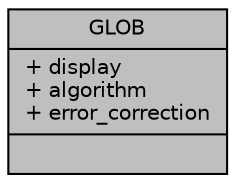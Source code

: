 digraph "GLOB"
{
  edge [fontname="Helvetica",fontsize="10",labelfontname="Helvetica",labelfontsize="10"];
  node [fontname="Helvetica",fontsize="10",shape=record];
  Node1 [label="{GLOB\n|+ display\l+ algorithm\l+ error_correction\l|}",height=0.2,width=0.4,color="black", fillcolor="grey75", style="filled", fontcolor="black"];
}
